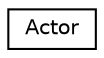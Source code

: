 digraph "Graphical Class Hierarchy"
{
  edge [fontname="Helvetica",fontsize="10",labelfontname="Helvetica",labelfontsize="10"];
  node [fontname="Helvetica",fontsize="10",shape=record];
  rankdir="LR";
  Node1 [label="Actor",height=0.2,width=0.4,color="black", fillcolor="white", style="filled",URL="$struct_actor.html"];
}
